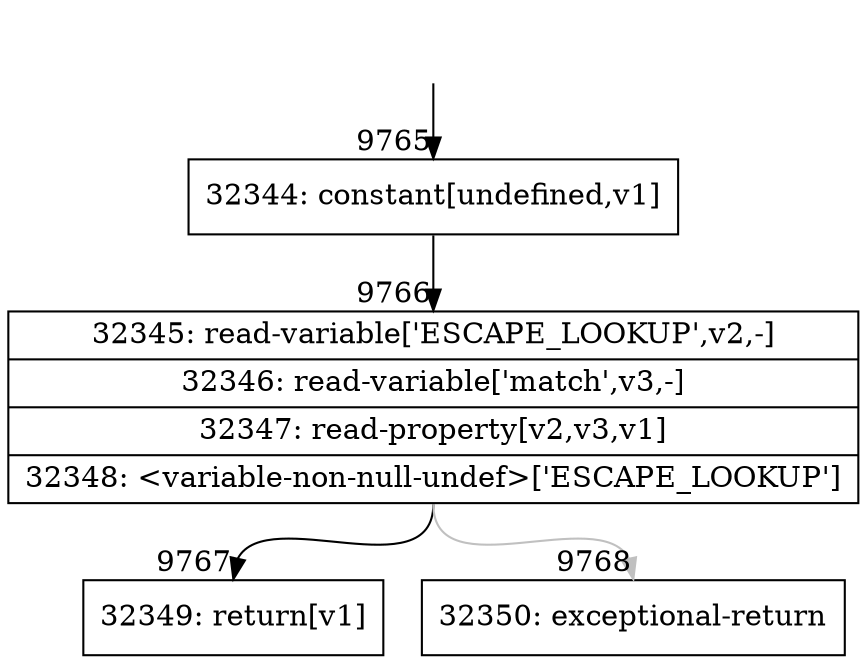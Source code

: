 digraph {
rankdir="TD"
BB_entry725[shape=none,label=""];
BB_entry725 -> BB9765 [tailport=s, headport=n, headlabel="    9765"]
BB9765 [shape=record label="{32344: constant[undefined,v1]}" ] 
BB9765 -> BB9766 [tailport=s, headport=n, headlabel="      9766"]
BB9766 [shape=record label="{32345: read-variable['ESCAPE_LOOKUP',v2,-]|32346: read-variable['match',v3,-]|32347: read-property[v2,v3,v1]|32348: \<variable-non-null-undef\>['ESCAPE_LOOKUP']}" ] 
BB9766 -> BB9767 [tailport=s, headport=n, headlabel="      9767"]
BB9766 -> BB9768 [tailport=s, headport=n, color=gray, headlabel="      9768"]
BB9767 [shape=record label="{32349: return[v1]}" ] 
BB9768 [shape=record label="{32350: exceptional-return}" ] 
//#$~ 17368
}
